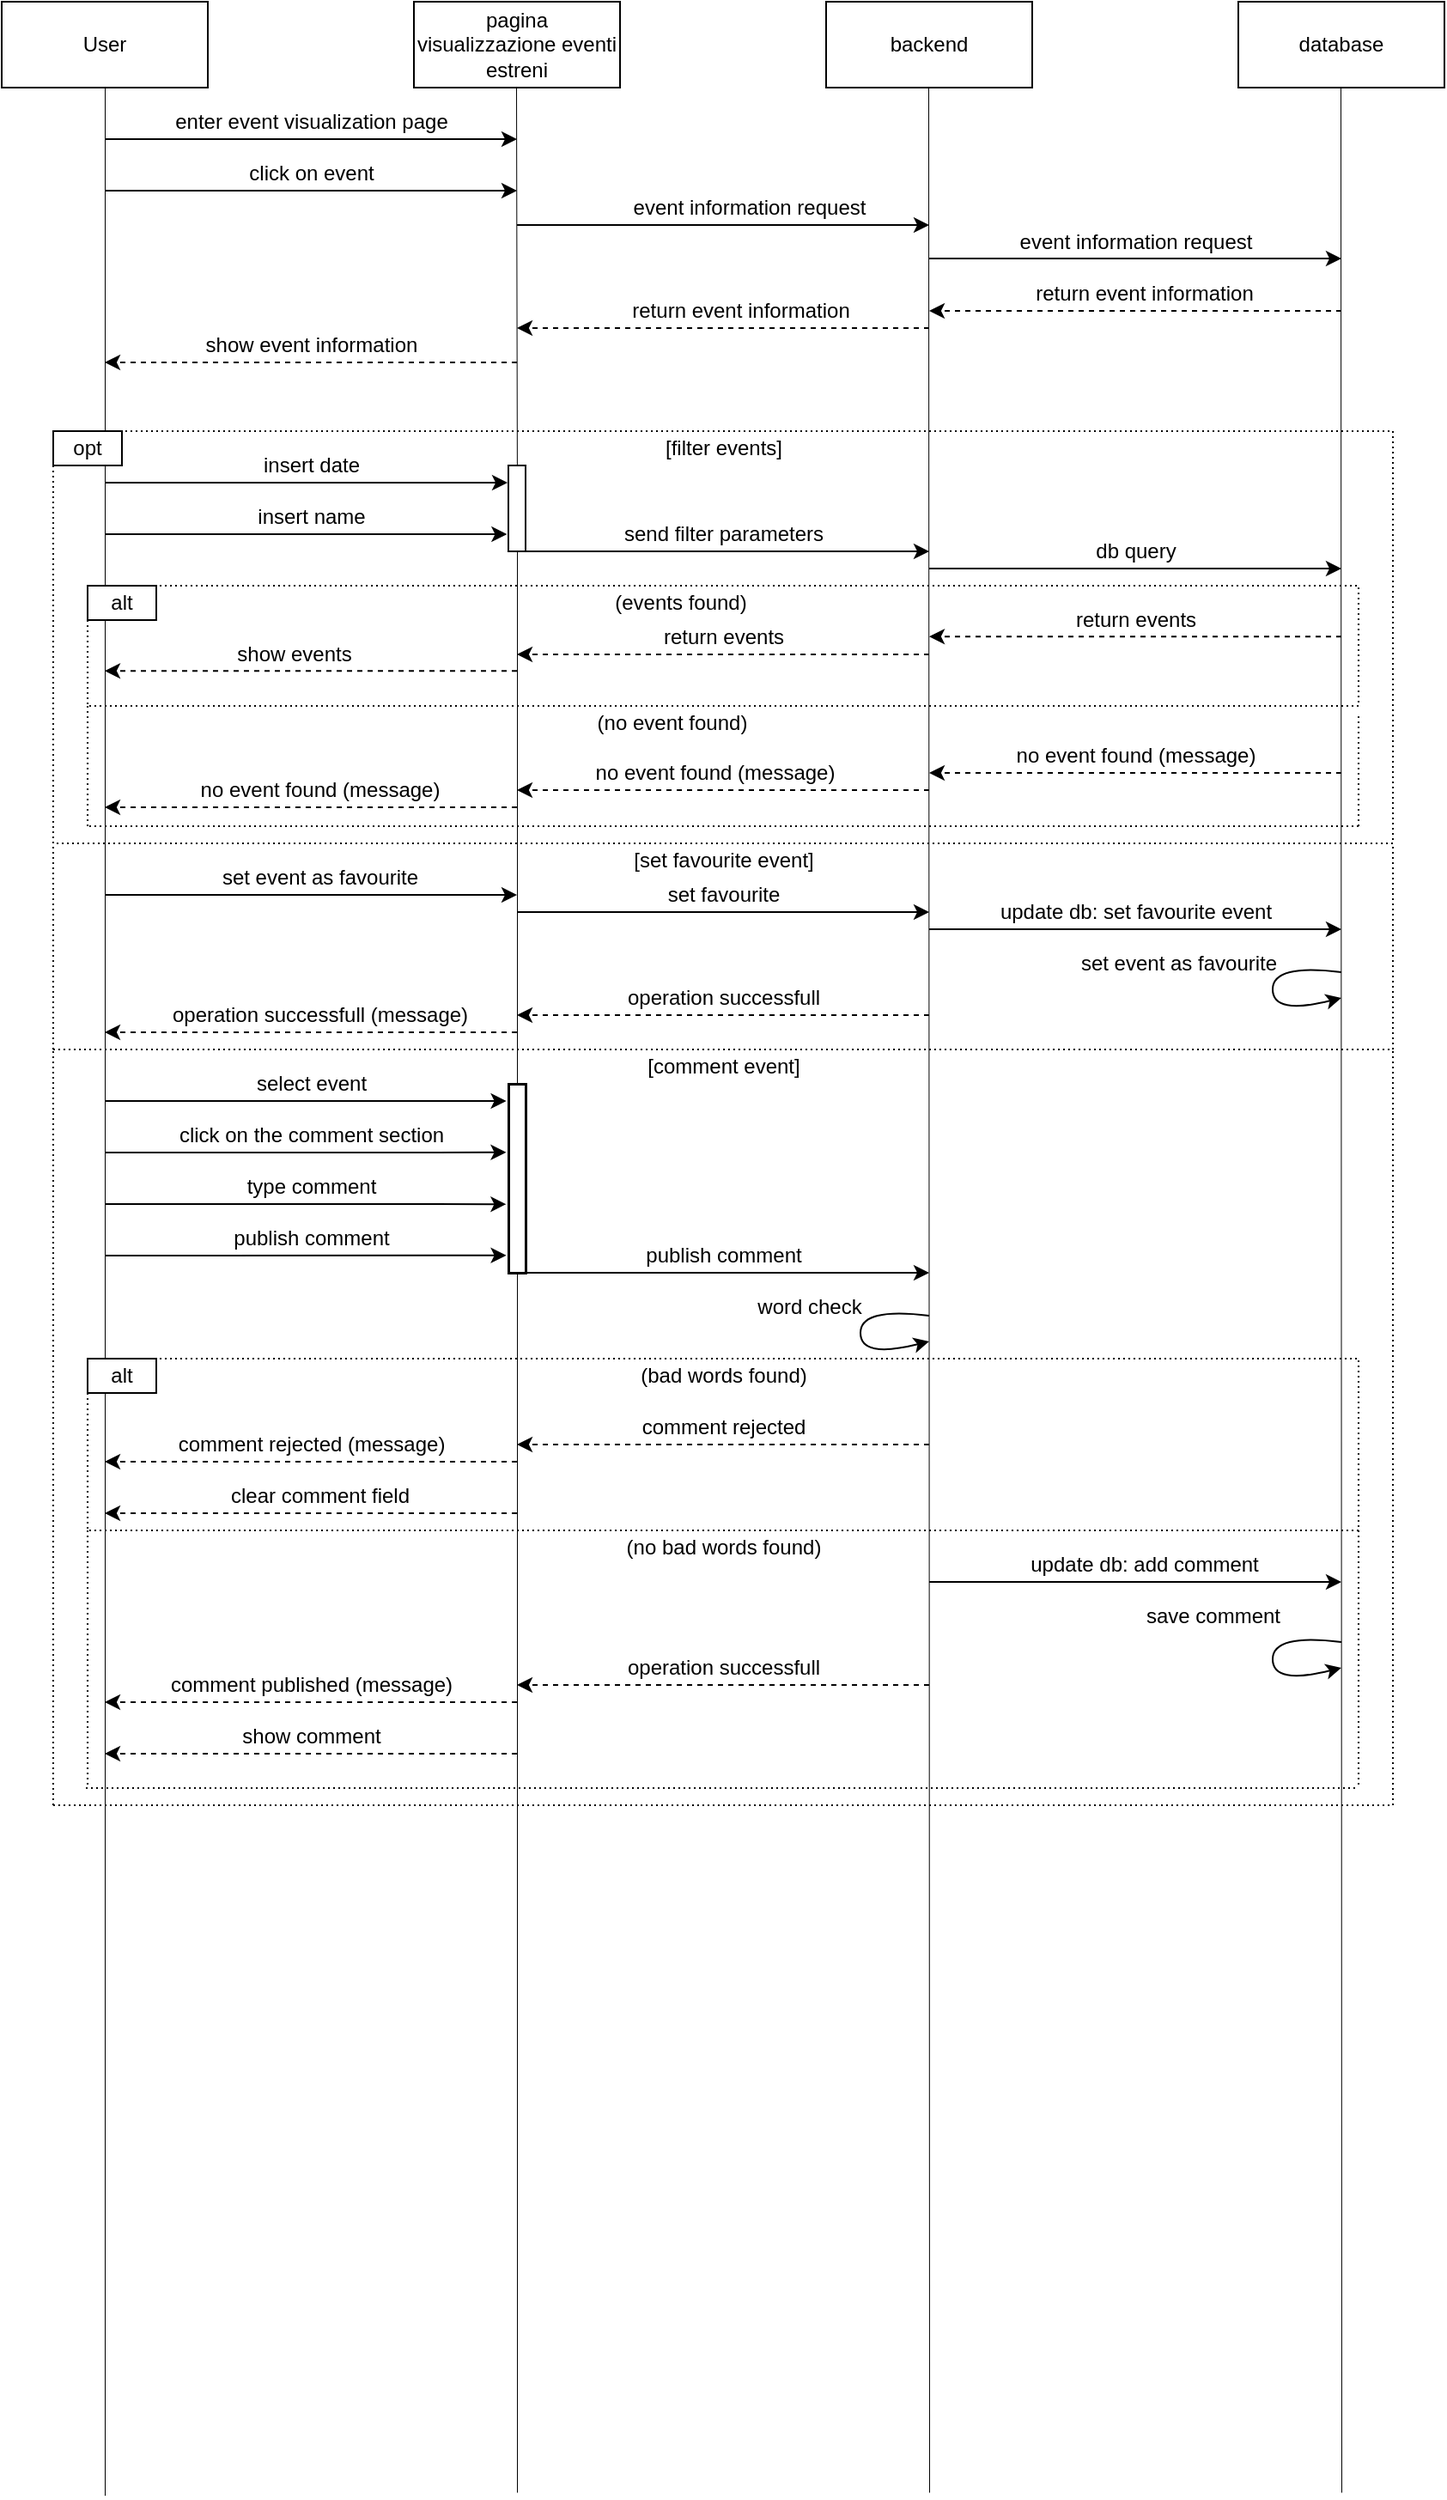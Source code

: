 <mxfile version="17.2.1" type="google"><diagram id="OTFnObJJPfD0WZCTl_xl" name="Page-1"><mxGraphModel grid="1" page="1" gridSize="10" guides="1" tooltips="1" connect="1" arrows="1" fold="1" pageScale="1" pageWidth="1390" pageHeight="2000" math="0" shadow="0"><root><mxCell id="0"/><mxCell id="1" parent="0"/><mxCell id="XmsBIQN3oIhcjrzlrWCS-1" value="User" style="rounded=0;whiteSpace=wrap;html=1;" vertex="1" parent="1"><mxGeometry x="200" y="30" width="120" height="50" as="geometry"/></mxCell><mxCell id="XmsBIQN3oIhcjrzlrWCS-2" value="pagina visualizzazione eventi estreni" style="rounded=0;whiteSpace=wrap;html=1;fontStyle=0" vertex="1" parent="1"><mxGeometry x="440" y="30" width="120" height="50" as="geometry"/></mxCell><mxCell id="XmsBIQN3oIhcjrzlrWCS-3" value="backend" style="rounded=0;whiteSpace=wrap;html=1;" vertex="1" parent="1"><mxGeometry x="680" y="30" width="120" height="50" as="geometry"/></mxCell><mxCell id="XmsBIQN3oIhcjrzlrWCS-4" value="" style="endArrow=none;html=1;rounded=0;strokeWidth=0.5;" edge="1" parent="1"><mxGeometry width="50" height="50" relative="1" as="geometry"><mxPoint x="260" y="1481.778" as="sourcePoint"/><mxPoint x="260" y="80" as="targetPoint"/></mxGeometry></mxCell><mxCell id="XmsBIQN3oIhcjrzlrWCS-5" value="" style="endArrow=none;html=1;rounded=0;strokeWidth=0.5;startArrow=none;" edge="1" parent="1" source="XmsBIQN3oIhcjrzlrWCS-32"><mxGeometry width="50" height="50" relative="1" as="geometry"><mxPoint x="499.5" y="940" as="sourcePoint"/><mxPoint x="499.5" y="80" as="targetPoint"/></mxGeometry></mxCell><mxCell id="XmsBIQN3oIhcjrzlrWCS-6" value="" style="endArrow=none;html=1;rounded=0;strokeWidth=0.5;" edge="1" parent="1"><mxGeometry width="50" height="50" relative="1" as="geometry"><mxPoint x="740" y="1480" as="sourcePoint"/><mxPoint x="739.5" y="80" as="targetPoint"/></mxGeometry></mxCell><mxCell id="XmsBIQN3oIhcjrzlrWCS-7" value="database" style="rounded=0;whiteSpace=wrap;html=1;" vertex="1" parent="1"><mxGeometry x="920" y="30" width="120" height="50" as="geometry"/></mxCell><mxCell id="XmsBIQN3oIhcjrzlrWCS-8" value="" style="endArrow=none;html=1;rounded=0;strokeWidth=0.5;" edge="1" parent="1"><mxGeometry width="50" height="50" relative="1" as="geometry"><mxPoint x="980" y="1480" as="sourcePoint"/><mxPoint x="979.5" y="80" as="targetPoint"/></mxGeometry></mxCell><mxCell id="XmsBIQN3oIhcjrzlrWCS-9" value="" style="endArrow=classic;html=1;rounded=0;strokeWidth=1;" edge="1" parent="1"><mxGeometry width="50" height="50" relative="1" as="geometry"><mxPoint x="260" y="110" as="sourcePoint"/><mxPoint x="500" y="110" as="targetPoint"/></mxGeometry></mxCell><mxCell id="XmsBIQN3oIhcjrzlrWCS-10" value="enter event visualization page" style="text;html=1;align=center;verticalAlign=middle;resizable=0;points=[];autosize=1;strokeColor=none;fillColor=none;" vertex="1" parent="1"><mxGeometry x="295" y="90" width="170" height="20" as="geometry"/></mxCell><mxCell id="XmsBIQN3oIhcjrzlrWCS-15" value="" style="endArrow=classic;html=1;rounded=0;strokeWidth=1;" edge="1" parent="1"><mxGeometry width="50" height="50" relative="1" as="geometry"><mxPoint x="260" y="140" as="sourcePoint"/><mxPoint x="500" y="140" as="targetPoint"/></mxGeometry></mxCell><mxCell id="XmsBIQN3oIhcjrzlrWCS-16" value="click on event" style="text;html=1;align=center;verticalAlign=middle;resizable=0;points=[];autosize=1;strokeColor=none;fillColor=none;" vertex="1" parent="1"><mxGeometry x="335" y="120" width="90" height="20" as="geometry"/></mxCell><mxCell id="XmsBIQN3oIhcjrzlrWCS-17" value="" style="endArrow=classic;html=1;rounded=0;strokeWidth=1;" edge="1" parent="1"><mxGeometry width="50" height="50" relative="1" as="geometry"><mxPoint x="500" y="160" as="sourcePoint"/><mxPoint x="740" y="160" as="targetPoint"/></mxGeometry></mxCell><mxCell id="XmsBIQN3oIhcjrzlrWCS-18" value="event information request" style="text;html=1;align=center;verticalAlign=middle;resizable=0;points=[];autosize=1;strokeColor=none;fillColor=none;" vertex="1" parent="1"><mxGeometry x="560" y="140" width="150" height="20" as="geometry"/></mxCell><mxCell id="XmsBIQN3oIhcjrzlrWCS-19" value="" style="endArrow=classic;html=1;rounded=0;strokeWidth=1;dashed=1;" edge="1" parent="1"><mxGeometry width="50" height="50" relative="1" as="geometry"><mxPoint x="980" y="210" as="sourcePoint"/><mxPoint x="740" y="210" as="targetPoint"/></mxGeometry></mxCell><mxCell id="XmsBIQN3oIhcjrzlrWCS-20" value="return event information" style="text;html=1;align=center;verticalAlign=middle;resizable=0;points=[];autosize=1;strokeColor=none;fillColor=none;" vertex="1" parent="1"><mxGeometry x="795" y="190" width="140" height="20" as="geometry"/></mxCell><mxCell id="XmsBIQN3oIhcjrzlrWCS-21" value="" style="endArrow=classic;html=1;rounded=0;strokeWidth=1;dashed=1;" edge="1" parent="1"><mxGeometry width="50" height="50" relative="1" as="geometry"><mxPoint x="500" y="240" as="sourcePoint"/><mxPoint x="260" y="240" as="targetPoint"/></mxGeometry></mxCell><mxCell id="XmsBIQN3oIhcjrzlrWCS-22" value="show event information" style="text;html=1;align=center;verticalAlign=middle;resizable=0;points=[];autosize=1;strokeColor=none;fillColor=none;" vertex="1" parent="1"><mxGeometry x="310" y="220" width="140" height="20" as="geometry"/></mxCell><mxCell id="XmsBIQN3oIhcjrzlrWCS-23" value="" style="endArrow=classic;html=1;rounded=0;strokeWidth=1;entryX=-0.048;entryY=0.2;entryDx=0;entryDy=0;entryPerimeter=0;" edge="1" parent="1" target="XmsBIQN3oIhcjrzlrWCS-32"><mxGeometry width="50" height="50" relative="1" as="geometry"><mxPoint x="260" y="310" as="sourcePoint"/><mxPoint x="490" y="310" as="targetPoint"/></mxGeometry></mxCell><mxCell id="XmsBIQN3oIhcjrzlrWCS-24" value="insert date" style="text;html=1;align=center;verticalAlign=middle;resizable=0;points=[];autosize=1;strokeColor=none;fillColor=none;" vertex="1" parent="1"><mxGeometry x="345" y="290" width="70" height="20" as="geometry"/></mxCell><mxCell id="XmsBIQN3oIhcjrzlrWCS-25" value="" style="endArrow=classic;html=1;rounded=0;strokeWidth=1;entryX=-0.082;entryY=0.801;entryDx=0;entryDy=0;entryPerimeter=0;" edge="1" parent="1" target="XmsBIQN3oIhcjrzlrWCS-32"><mxGeometry width="50" height="50" relative="1" as="geometry"><mxPoint x="260" y="340" as="sourcePoint"/><mxPoint x="490" y="340" as="targetPoint"/></mxGeometry></mxCell><mxCell id="XmsBIQN3oIhcjrzlrWCS-26" value="insert name" style="text;html=1;align=center;verticalAlign=middle;resizable=0;points=[];autosize=1;strokeColor=none;fillColor=none;" vertex="1" parent="1"><mxGeometry x="340" y="320" width="80" height="20" as="geometry"/></mxCell><mxCell id="XmsBIQN3oIhcjrzlrWCS-28" value="" style="endArrow=classic;html=1;rounded=0;strokeWidth=1;" edge="1" parent="1"><mxGeometry width="50" height="50" relative="1" as="geometry"><mxPoint x="740" y="179.5" as="sourcePoint"/><mxPoint x="980" y="179.5" as="targetPoint"/></mxGeometry></mxCell><mxCell id="XmsBIQN3oIhcjrzlrWCS-29" value="event information request" style="text;html=1;align=center;verticalAlign=middle;resizable=0;points=[];autosize=1;strokeColor=none;fillColor=none;" vertex="1" parent="1"><mxGeometry x="785" y="160" width="150" height="20" as="geometry"/></mxCell><mxCell id="XmsBIQN3oIhcjrzlrWCS-30" value="" style="endArrow=classic;html=1;rounded=0;strokeWidth=1;dashed=1;" edge="1" parent="1"><mxGeometry width="50" height="50" relative="1" as="geometry"><mxPoint x="740" y="220" as="sourcePoint"/><mxPoint x="500" y="220" as="targetPoint"/></mxGeometry></mxCell><mxCell id="XmsBIQN3oIhcjrzlrWCS-31" value="return event information" style="text;html=1;align=center;verticalAlign=middle;resizable=0;points=[];autosize=1;strokeColor=none;fillColor=none;" vertex="1" parent="1"><mxGeometry x="560" y="200" width="140" height="20" as="geometry"/></mxCell><mxCell id="XmsBIQN3oIhcjrzlrWCS-32" value="" style="rounded=0;whiteSpace=wrap;html=1;" vertex="1" parent="1"><mxGeometry x="495" y="300" width="10" height="50" as="geometry"/></mxCell><mxCell id="XmsBIQN3oIhcjrzlrWCS-33" value="" style="endArrow=none;html=1;rounded=0;strokeWidth=0.5;startArrow=none;" edge="1" parent="1" target="XmsBIQN3oIhcjrzlrWCS-32" source="637DUAJpd7G2Vl2vSfjW-25"><mxGeometry width="50" height="50" relative="1" as="geometry"><mxPoint x="499.5" y="940" as="sourcePoint"/><mxPoint x="499.5" y="80" as="targetPoint"/></mxGeometry></mxCell><mxCell id="XmsBIQN3oIhcjrzlrWCS-35" style="edgeStyle=orthogonalEdgeStyle;rounded=0;orthogonalLoop=1;jettySize=auto;html=1;exitX=0.5;exitY=1;exitDx=0;exitDy=0;strokeWidth=1;" edge="1" parent="1" source="XmsBIQN3oIhcjrzlrWCS-32" target="XmsBIQN3oIhcjrzlrWCS-32"><mxGeometry relative="1" as="geometry"/></mxCell><mxCell id="XmsBIQN3oIhcjrzlrWCS-38" value="" style="endArrow=classic;html=1;rounded=0;strokeWidth=1;" edge="1" parent="1"><mxGeometry width="50" height="50" relative="1" as="geometry"><mxPoint x="495" y="350" as="sourcePoint"/><mxPoint x="740" y="350" as="targetPoint"/></mxGeometry></mxCell><mxCell id="XmsBIQN3oIhcjrzlrWCS-39" value="send filter parameters" style="text;html=1;align=center;verticalAlign=middle;resizable=0;points=[];autosize=1;strokeColor=none;fillColor=none;" vertex="1" parent="1"><mxGeometry x="555" y="330" width="130" height="20" as="geometry"/></mxCell><mxCell id="XmsBIQN3oIhcjrzlrWCS-40" value="" style="endArrow=classic;html=1;rounded=0;strokeWidth=1;" edge="1" parent="1"><mxGeometry width="50" height="50" relative="1" as="geometry"><mxPoint x="740" y="360" as="sourcePoint"/><mxPoint x="980" y="360" as="targetPoint"/></mxGeometry></mxCell><mxCell id="XmsBIQN3oIhcjrzlrWCS-41" value="db query" style="text;html=1;align=center;verticalAlign=middle;resizable=0;points=[];autosize=1;strokeColor=none;fillColor=none;" vertex="1" parent="1"><mxGeometry x="830" y="340" width="60" height="20" as="geometry"/></mxCell><mxCell id="XmsBIQN3oIhcjrzlrWCS-42" value="" style="endArrow=classic;html=1;rounded=0;strokeWidth=1;dashed=1;" edge="1" parent="1"><mxGeometry width="50" height="50" relative="1" as="geometry"><mxPoint x="980" y="399.58" as="sourcePoint"/><mxPoint x="740" y="399.58" as="targetPoint"/></mxGeometry></mxCell><mxCell id="XmsBIQN3oIhcjrzlrWCS-43" value="return events" style="text;html=1;align=center;verticalAlign=middle;resizable=0;points=[];autosize=1;strokeColor=none;fillColor=none;" vertex="1" parent="1"><mxGeometry x="815" y="380" width="90" height="20" as="geometry"/></mxCell><mxCell id="XmsBIQN3oIhcjrzlrWCS-45" value="" style="endArrow=classic;html=1;rounded=0;strokeWidth=1;dashed=1;" edge="1" parent="1"><mxGeometry width="50" height="50" relative="1" as="geometry"><mxPoint x="740.0" y="410" as="sourcePoint"/><mxPoint x="500.0" y="410" as="targetPoint"/></mxGeometry></mxCell><mxCell id="XmsBIQN3oIhcjrzlrWCS-46" value="return events" style="text;html=1;align=center;verticalAlign=middle;resizable=0;points=[];autosize=1;strokeColor=none;fillColor=none;" vertex="1" parent="1"><mxGeometry x="575" y="390" width="90" height="20" as="geometry"/></mxCell><mxCell id="XmsBIQN3oIhcjrzlrWCS-49" value="" style="endArrow=classic;html=1;rounded=0;strokeWidth=1;dashed=1;" edge="1" parent="1"><mxGeometry width="50" height="50" relative="1" as="geometry"><mxPoint x="500" y="419.58" as="sourcePoint"/><mxPoint x="260" y="419.58" as="targetPoint"/></mxGeometry></mxCell><mxCell id="XmsBIQN3oIhcjrzlrWCS-50" value="show events" style="text;html=1;align=center;verticalAlign=middle;resizable=0;points=[];autosize=1;strokeColor=none;fillColor=none;" vertex="1" parent="1"><mxGeometry x="330" y="400" width="80" height="20" as="geometry"/></mxCell><mxCell id="XmsBIQN3oIhcjrzlrWCS-51" value="(events found)" style="text;html=1;align=center;verticalAlign=middle;resizable=0;points=[];autosize=1;strokeColor=none;fillColor=none;" vertex="1" parent="1"><mxGeometry x="550" y="370" width="90" height="20" as="geometry"/></mxCell><mxCell id="XmsBIQN3oIhcjrzlrWCS-52" value="alt" style="rounded=0;whiteSpace=wrap;html=1;fillColor=default;" vertex="1" parent="1"><mxGeometry x="250" y="370" width="40" height="20" as="geometry"/></mxCell><mxCell id="XmsBIQN3oIhcjrzlrWCS-53" value="" style="endArrow=classic;html=1;rounded=0;strokeWidth=1;dashed=1;" edge="1" parent="1"><mxGeometry width="50" height="50" relative="1" as="geometry"><mxPoint x="980" y="479" as="sourcePoint"/><mxPoint x="740" y="479" as="targetPoint"/></mxGeometry></mxCell><mxCell id="XmsBIQN3oIhcjrzlrWCS-54" value="no event found (message)" style="text;html=1;align=center;verticalAlign=middle;resizable=0;points=[];autosize=1;strokeColor=none;fillColor=none;" vertex="1" parent="1"><mxGeometry x="780" y="459" width="160" height="20" as="geometry"/></mxCell><mxCell id="XmsBIQN3oIhcjrzlrWCS-56" value="" style="endArrow=classic;html=1;rounded=0;strokeWidth=1;dashed=1;" edge="1" parent="1"><mxGeometry width="50" height="50" relative="1" as="geometry"><mxPoint x="740" y="489" as="sourcePoint"/><mxPoint x="500" y="489" as="targetPoint"/></mxGeometry></mxCell><mxCell id="XmsBIQN3oIhcjrzlrWCS-57" value="" style="endArrow=classic;html=1;rounded=0;strokeWidth=1;dashed=1;" edge="1" parent="1"><mxGeometry width="50" height="50" relative="1" as="geometry"><mxPoint x="500" y="499" as="sourcePoint"/><mxPoint x="260" y="499" as="targetPoint"/></mxGeometry></mxCell><mxCell id="XmsBIQN3oIhcjrzlrWCS-58" value="no event found (message)" style="text;html=1;align=center;verticalAlign=middle;resizable=0;points=[];autosize=1;strokeColor=none;fillColor=none;" vertex="1" parent="1"><mxGeometry x="535" y="469" width="160" height="20" as="geometry"/></mxCell><mxCell id="XmsBIQN3oIhcjrzlrWCS-60" value="no event found (message)" style="text;html=1;align=center;verticalAlign=middle;resizable=0;points=[];autosize=1;strokeColor=none;fillColor=none;" vertex="1" parent="1"><mxGeometry x="305" y="479" width="160" height="20" as="geometry"/></mxCell><mxCell id="XmsBIQN3oIhcjrzlrWCS-61" value="(no event found)" style="text;html=1;align=center;verticalAlign=middle;resizable=0;points=[];autosize=1;strokeColor=none;fillColor=none;" vertex="1" parent="1"><mxGeometry x="540" y="440" width="100" height="20" as="geometry"/></mxCell><mxCell id="XmsBIQN3oIhcjrzlrWCS-63" value="" style="endArrow=none;dashed=1;html=1;rounded=0;strokeWidth=1;dashPattern=1 2;" edge="1" parent="1"><mxGeometry width="50" height="50" relative="1" as="geometry"><mxPoint x="990" y="510" as="sourcePoint"/><mxPoint x="990" y="444" as="targetPoint"/></mxGeometry></mxCell><mxCell id="XmsBIQN3oIhcjrzlrWCS-66" value="" style="rounded=0;whiteSpace=wrap;html=1;dashed=1;fillColor=none;dashPattern=1 2;strokeWidth=1;" vertex="1" parent="1"><mxGeometry x="230" y="280" width="780" height="240" as="geometry"/></mxCell><mxCell id="XmsBIQN3oIhcjrzlrWCS-67" value="opt" style="rounded=0;whiteSpace=wrap;html=1;fillColor=default;" vertex="1" parent="1"><mxGeometry x="230" y="280" width="40" height="20" as="geometry"/></mxCell><mxCell id="637DUAJpd7G2Vl2vSfjW-3" value="" style="rounded=0;whiteSpace=wrap;html=1;fillColor=none;dashed=1;dashPattern=1 2;" vertex="1" parent="1"><mxGeometry x="250" y="370" width="740" height="70" as="geometry"/></mxCell><mxCell id="637DUAJpd7G2Vl2vSfjW-4" value="" style="endArrow=none;dashed=1;html=1;rounded=0;strokeWidth=1;dashPattern=1 2;" edge="1" parent="1"><mxGeometry width="50" height="50" relative="1" as="geometry"><mxPoint x="250" y="510" as="sourcePoint"/><mxPoint x="250" y="440" as="targetPoint"/></mxGeometry></mxCell><mxCell id="637DUAJpd7G2Vl2vSfjW-5" value="" style="endArrow=none;dashed=1;html=1;rounded=0;strokeWidth=1;dashPattern=1 2;" edge="1" parent="1"><mxGeometry width="50" height="50" relative="1" as="geometry"><mxPoint x="990" y="510" as="sourcePoint"/><mxPoint x="250" y="510" as="targetPoint"/></mxGeometry></mxCell><mxCell id="637DUAJpd7G2Vl2vSfjW-7" value="" style="endArrow=classic;html=1;rounded=0;" edge="1" parent="1"><mxGeometry width="50" height="50" relative="1" as="geometry"><mxPoint x="260" y="550" as="sourcePoint"/><mxPoint x="500" y="550" as="targetPoint"/></mxGeometry></mxCell><mxCell id="637DUAJpd7G2Vl2vSfjW-9" value="" style="endArrow=classic;html=1;rounded=0;" edge="1" parent="1"><mxGeometry width="50" height="50" relative="1" as="geometry"><mxPoint x="500" y="560" as="sourcePoint"/><mxPoint x="740" y="560" as="targetPoint"/></mxGeometry></mxCell><mxCell id="637DUAJpd7G2Vl2vSfjW-12" value="" style="endArrow=classic;html=1;rounded=0;" edge="1" parent="1"><mxGeometry width="50" height="50" relative="1" as="geometry"><mxPoint x="740" y="570" as="sourcePoint"/><mxPoint x="980" y="570" as="targetPoint"/></mxGeometry></mxCell><mxCell id="637DUAJpd7G2Vl2vSfjW-13" value="update db: set favourite event" style="text;html=1;align=center;verticalAlign=middle;resizable=0;points=[];autosize=1;strokeColor=none;fillColor=none;" vertex="1" parent="1"><mxGeometry x="775" y="550" width="170" height="20" as="geometry"/></mxCell><mxCell id="637DUAJpd7G2Vl2vSfjW-14" value="" style="curved=1;endArrow=classic;html=1;rounded=0;" edge="1" parent="1"><mxGeometry width="50" height="50" relative="1" as="geometry"><mxPoint x="980" y="595" as="sourcePoint"/><mxPoint x="980" y="610" as="targetPoint"/><Array as="points"><mxPoint x="940" y="590"/><mxPoint x="940" y="620"/></Array></mxGeometry></mxCell><mxCell id="637DUAJpd7G2Vl2vSfjW-15" value="set event as favourite" style="text;html=1;align=center;verticalAlign=middle;resizable=0;points=[];autosize=1;strokeColor=none;fillColor=none;" vertex="1" parent="1"><mxGeometry x="820" y="580" width="130" height="20" as="geometry"/></mxCell><mxCell id="637DUAJpd7G2Vl2vSfjW-19" value="" style="endArrow=classic;html=1;rounded=0;strokeWidth=1;entryX=-0.127;entryY=0.363;entryDx=0;entryDy=0;entryPerimeter=0;" edge="1" parent="1" target="637DUAJpd7G2Vl2vSfjW-25"><mxGeometry width="50" height="50" relative="1" as="geometry"><mxPoint x="260" y="700" as="sourcePoint"/><mxPoint x="490" y="700" as="targetPoint"/></mxGeometry></mxCell><mxCell id="637DUAJpd7G2Vl2vSfjW-20" value="click on the comment section" style="text;html=1;align=center;verticalAlign=middle;resizable=0;points=[];autosize=1;strokeColor=none;fillColor=none;" vertex="1" parent="1"><mxGeometry x="295" y="680" width="170" height="20" as="geometry"/></mxCell><mxCell id="637DUAJpd7G2Vl2vSfjW-21" value="" style="endArrow=classic;html=1;rounded=0;strokeWidth=1;entryX=-0.131;entryY=0.637;entryDx=0;entryDy=0;entryPerimeter=0;" edge="1" parent="1" target="637DUAJpd7G2Vl2vSfjW-25"><mxGeometry width="50" height="50" relative="1" as="geometry"><mxPoint x="260" y="730" as="sourcePoint"/><mxPoint x="490" y="730" as="targetPoint"/></mxGeometry></mxCell><mxCell id="637DUAJpd7G2Vl2vSfjW-22" value="type comment" style="text;html=1;align=center;verticalAlign=middle;resizable=0;points=[];autosize=1;strokeColor=none;fillColor=none;" vertex="1" parent="1"><mxGeometry x="335" y="710" width="90" height="20" as="geometry"/></mxCell><mxCell id="637DUAJpd7G2Vl2vSfjW-23" value="" style="endArrow=classic;html=1;rounded=0;strokeWidth=1;entryX=-0.121;entryY=0.908;entryDx=0;entryDy=0;entryPerimeter=0;" edge="1" parent="1" target="637DUAJpd7G2Vl2vSfjW-25"><mxGeometry width="50" height="50" relative="1" as="geometry"><mxPoint x="260" y="760" as="sourcePoint"/><mxPoint x="490" y="760" as="targetPoint"/></mxGeometry></mxCell><mxCell id="637DUAJpd7G2Vl2vSfjW-25" value="" style="rounded=0;whiteSpace=wrap;html=1;strokeWidth=1.5;" vertex="1" parent="1"><mxGeometry x="495" y="660" width="10" height="110" as="geometry"/></mxCell><mxCell id="637DUAJpd7G2Vl2vSfjW-26" value="" style="endArrow=none;html=1;rounded=0;strokeWidth=0.5;" edge="1" parent="1" target="637DUAJpd7G2Vl2vSfjW-25"><mxGeometry width="50" height="50" relative="1" as="geometry"><mxPoint x="500" y="1480" as="sourcePoint"/><mxPoint x="499.98" y="350" as="targetPoint"/></mxGeometry></mxCell><mxCell id="637DUAJpd7G2Vl2vSfjW-27" value="publish comment" style="text;html=1;align=center;verticalAlign=middle;resizable=0;points=[];autosize=1;strokeColor=none;fillColor=none;" vertex="1" parent="1"><mxGeometry x="325" y="740" width="110" height="20" as="geometry"/></mxCell><mxCell id="637DUAJpd7G2Vl2vSfjW-28" value="" style="endArrow=classic;html=1;rounded=0;strokeWidth=1;entryX=-0.121;entryY=0.091;entryDx=0;entryDy=0;entryPerimeter=0;" edge="1" parent="1" target="637DUAJpd7G2Vl2vSfjW-25"><mxGeometry width="50" height="50" relative="1" as="geometry"><mxPoint x="260" y="670" as="sourcePoint"/><mxPoint x="490" y="670" as="targetPoint"/><Array as="points"><mxPoint x="450" y="670"/></Array></mxGeometry></mxCell><mxCell id="637DUAJpd7G2Vl2vSfjW-29" value="select event" style="text;html=1;align=center;verticalAlign=middle;resizable=0;points=[];autosize=1;strokeColor=none;fillColor=none;" vertex="1" parent="1"><mxGeometry x="340" y="650" width="80" height="20" as="geometry"/></mxCell><mxCell id="637DUAJpd7G2Vl2vSfjW-30" value="" style="endArrow=classic;html=1;rounded=0;strokeWidth=1;" edge="1" parent="1"><mxGeometry width="50" height="50" relative="1" as="geometry"><mxPoint x="495" y="770" as="sourcePoint"/><mxPoint x="740" y="770" as="targetPoint"/></mxGeometry></mxCell><mxCell id="637DUAJpd7G2Vl2vSfjW-31" value="publish comment" style="text;html=1;align=center;verticalAlign=middle;resizable=0;points=[];autosize=1;strokeColor=none;fillColor=none;" vertex="1" parent="1"><mxGeometry x="565" y="750" width="110" height="20" as="geometry"/></mxCell><mxCell id="637DUAJpd7G2Vl2vSfjW-32" value="" style="endArrow=classic;html=1;rounded=0;strokeWidth=1;" edge="1" parent="1"><mxGeometry width="50" height="50" relative="1" as="geometry"><mxPoint x="740" y="950" as="sourcePoint"/><mxPoint x="980" y="950" as="targetPoint"/></mxGeometry></mxCell><mxCell id="637DUAJpd7G2Vl2vSfjW-33" value="update db: add comment" style="text;html=1;align=center;verticalAlign=middle;resizable=0;points=[];autosize=1;strokeColor=none;fillColor=none;" vertex="1" parent="1"><mxGeometry x="790" y="930" width="150" height="20" as="geometry"/></mxCell><mxCell id="637DUAJpd7G2Vl2vSfjW-34" value="" style="curved=1;endArrow=classic;html=1;rounded=0;" edge="1" parent="1"><mxGeometry width="50" height="50" relative="1" as="geometry"><mxPoint x="740.0" y="795" as="sourcePoint"/><mxPoint x="740.0" y="810" as="targetPoint"/><Array as="points"><mxPoint x="700" y="790"/><mxPoint x="700" y="820"/></Array></mxGeometry></mxCell><mxCell id="637DUAJpd7G2Vl2vSfjW-35" value="save comment" style="text;html=1;align=center;verticalAlign=middle;resizable=0;points=[];autosize=1;strokeColor=none;fillColor=none;" vertex="1" parent="1"><mxGeometry x="860" y="960" width="90" height="20" as="geometry"/></mxCell><mxCell id="637DUAJpd7G2Vl2vSfjW-37" value="" style="endArrow=classic;html=1;rounded=0;strokeWidth=1;dashed=1;" edge="1" parent="1"><mxGeometry width="50" height="50" relative="1" as="geometry"><mxPoint x="740" y="620" as="sourcePoint"/><mxPoint x="500" y="620" as="targetPoint"/></mxGeometry></mxCell><mxCell id="637DUAJpd7G2Vl2vSfjW-39" value="" style="endArrow=classic;html=1;rounded=0;dashed=1;strokeWidth=1;" edge="1" parent="1"><mxGeometry width="50" height="50" relative="1" as="geometry"><mxPoint x="500" y="630" as="sourcePoint"/><mxPoint x="260" y="630" as="targetPoint"/></mxGeometry></mxCell><mxCell id="637DUAJpd7G2Vl2vSfjW-42" value="" style="group" connectable="0" vertex="1" parent="1"><mxGeometry x="230" y="520" width="780" height="120" as="geometry"/></mxCell><mxCell id="637DUAJpd7G2Vl2vSfjW-16" value="" style="endArrow=none;dashed=1;html=1;dashPattern=1 2;strokeWidth=1;rounded=0;" edge="1" parent="637DUAJpd7G2Vl2vSfjW-42"><mxGeometry width="50" height="50" relative="1" as="geometry"><mxPoint y="120" as="sourcePoint"/><mxPoint as="targetPoint"/></mxGeometry></mxCell><mxCell id="637DUAJpd7G2Vl2vSfjW-17" value="" style="endArrow=none;html=1;rounded=0;dashed=1;dashPattern=1 2;strokeWidth=1;" edge="1" parent="637DUAJpd7G2Vl2vSfjW-42"><mxGeometry width="50" height="50" relative="1" as="geometry"><mxPoint y="120" as="sourcePoint"/><mxPoint x="780" y="120" as="targetPoint"/><Array as="points"><mxPoint x="390" y="120"/></Array></mxGeometry></mxCell><mxCell id="637DUAJpd7G2Vl2vSfjW-41" value="" style="endArrow=none;dashed=1;html=1;dashPattern=1 2;strokeWidth=1;rounded=0;" edge="1" parent="637DUAJpd7G2Vl2vSfjW-42"><mxGeometry width="50" height="50" relative="1" as="geometry"><mxPoint x="780" y="120" as="sourcePoint"/><mxPoint x="780" as="targetPoint"/></mxGeometry></mxCell><mxCell id="637DUAJpd7G2Vl2vSfjW-38" value="operation successfull" style="text;html=1;align=center;verticalAlign=middle;resizable=0;points=[];autosize=1;strokeColor=none;fillColor=none;" vertex="1" parent="637DUAJpd7G2Vl2vSfjW-42"><mxGeometry x="325" y="80" width="130" height="20" as="geometry"/></mxCell><mxCell id="637DUAJpd7G2Vl2vSfjW-10" value="set favourite" style="text;html=1;align=center;verticalAlign=middle;resizable=0;points=[];autosize=1;strokeColor=none;fillColor=none;" vertex="1" parent="637DUAJpd7G2Vl2vSfjW-42"><mxGeometry x="350" y="20" width="80" height="20" as="geometry"/></mxCell><mxCell id="637DUAJpd7G2Vl2vSfjW-8" value="set event as favourite" style="text;html=1;align=center;verticalAlign=middle;resizable=0;points=[];autosize=1;strokeColor=none;fillColor=none;" vertex="1" parent="637DUAJpd7G2Vl2vSfjW-42"><mxGeometry x="90" y="10" width="130" height="20" as="geometry"/></mxCell><mxCell id="637DUAJpd7G2Vl2vSfjW-40" value="operation successfull (message)" style="text;html=1;align=center;verticalAlign=middle;resizable=0;points=[];autosize=1;strokeColor=none;fillColor=none;" vertex="1" parent="637DUAJpd7G2Vl2vSfjW-42"><mxGeometry x="60" y="90" width="190" height="20" as="geometry"/></mxCell><mxCell id="637DUAJpd7G2Vl2vSfjW-75" value="[set favourite event]" style="text;html=1;align=center;verticalAlign=middle;resizable=0;points=[];autosize=1;strokeColor=none;fillColor=none;" vertex="1" parent="637DUAJpd7G2Vl2vSfjW-42"><mxGeometry x="330" width="120" height="20" as="geometry"/></mxCell><mxCell id="637DUAJpd7G2Vl2vSfjW-44" value="" style="rounded=0;whiteSpace=wrap;html=1;fillColor=none;dashed=1;dashPattern=1 2;" vertex="1" parent="1"><mxGeometry x="250" y="820" width="740" height="100" as="geometry"/></mxCell><mxCell id="637DUAJpd7G2Vl2vSfjW-45" value="" style="curved=1;endArrow=classic;html=1;rounded=0;" edge="1" parent="1"><mxGeometry width="50" height="50" relative="1" as="geometry"><mxPoint x="980" y="985" as="sourcePoint"/><mxPoint x="980" y="1000" as="targetPoint"/><Array as="points"><mxPoint x="940" y="980"/><mxPoint x="940" y="1010"/></Array></mxGeometry></mxCell><mxCell id="637DUAJpd7G2Vl2vSfjW-46" value="word check" style="text;html=1;align=center;verticalAlign=middle;resizable=0;points=[];autosize=1;strokeColor=none;fillColor=none;" vertex="1" parent="1"><mxGeometry x="630" y="780" width="80" height="20" as="geometry"/></mxCell><mxCell id="637DUAJpd7G2Vl2vSfjW-47" value="alt" style="rounded=0;whiteSpace=wrap;html=1;fillColor=default;" vertex="1" parent="1"><mxGeometry x="250" y="820" width="40" height="20" as="geometry"/></mxCell><mxCell id="637DUAJpd7G2Vl2vSfjW-48" value="(bad words found)" style="text;html=1;align=center;verticalAlign=middle;resizable=0;points=[];autosize=1;strokeColor=none;fillColor=none;" vertex="1" parent="1"><mxGeometry x="565" y="820" width="110" height="20" as="geometry"/></mxCell><mxCell id="637DUAJpd7G2Vl2vSfjW-49" value="" style="endArrow=classic;html=1;rounded=0;dashed=1;strokeWidth=1;" edge="1" parent="1"><mxGeometry width="50" height="50" relative="1" as="geometry"><mxPoint x="740" y="870" as="sourcePoint"/><mxPoint x="500" y="870" as="targetPoint"/></mxGeometry></mxCell><mxCell id="637DUAJpd7G2Vl2vSfjW-50" value="comment rejected" style="text;html=1;align=center;verticalAlign=middle;resizable=0;points=[];autosize=1;strokeColor=none;fillColor=none;" vertex="1" parent="1"><mxGeometry x="565" y="850" width="110" height="20" as="geometry"/></mxCell><mxCell id="637DUAJpd7G2Vl2vSfjW-51" value="" style="endArrow=classic;html=1;rounded=0;dashed=1;strokeWidth=1;" edge="1" parent="1"><mxGeometry width="50" height="50" relative="1" as="geometry"><mxPoint x="500" y="880" as="sourcePoint"/><mxPoint x="260" y="880" as="targetPoint"/></mxGeometry></mxCell><mxCell id="637DUAJpd7G2Vl2vSfjW-52" value="comment rejected (message)" style="text;html=1;align=center;verticalAlign=middle;resizable=0;points=[];autosize=1;strokeColor=none;fillColor=none;" vertex="1" parent="1"><mxGeometry x="295" y="860" width="170" height="20" as="geometry"/></mxCell><mxCell id="637DUAJpd7G2Vl2vSfjW-53" value="" style="endArrow=classic;html=1;rounded=0;dashed=1;strokeWidth=1;" edge="1" parent="1"><mxGeometry width="50" height="50" relative="1" as="geometry"><mxPoint x="500" y="910" as="sourcePoint"/><mxPoint x="260" y="910" as="targetPoint"/></mxGeometry></mxCell><mxCell id="637DUAJpd7G2Vl2vSfjW-54" value="clear comment field" style="text;html=1;align=center;verticalAlign=middle;resizable=0;points=[];autosize=1;strokeColor=none;fillColor=none;" vertex="1" parent="1"><mxGeometry x="325" y="890" width="120" height="20" as="geometry"/></mxCell><mxCell id="637DUAJpd7G2Vl2vSfjW-60" value="(no bad words found)" style="text;html=1;align=center;verticalAlign=middle;resizable=0;points=[];autosize=1;strokeColor=none;fillColor=none;" vertex="1" parent="1"><mxGeometry x="555" y="920" width="130" height="20" as="geometry"/></mxCell><mxCell id="637DUAJpd7G2Vl2vSfjW-61" value="" style="endArrow=classic;html=1;rounded=0;dashed=1;strokeWidth=1;" edge="1" parent="1"><mxGeometry width="50" height="50" relative="1" as="geometry"><mxPoint x="740" y="1010" as="sourcePoint"/><mxPoint x="500" y="1010" as="targetPoint"/></mxGeometry></mxCell><mxCell id="637DUAJpd7G2Vl2vSfjW-62" value="operation successfull" style="text;html=1;align=center;verticalAlign=middle;resizable=0;points=[];autosize=1;strokeColor=none;fillColor=none;" vertex="1" parent="1"><mxGeometry x="555" y="990" width="130" height="20" as="geometry"/></mxCell><mxCell id="637DUAJpd7G2Vl2vSfjW-63" value="" style="endArrow=classic;html=1;rounded=0;dashed=1;strokeWidth=1;" edge="1" parent="1"><mxGeometry width="50" height="50" relative="1" as="geometry"><mxPoint x="500" y="1020" as="sourcePoint"/><mxPoint x="260" y="1020" as="targetPoint"/></mxGeometry></mxCell><mxCell id="637DUAJpd7G2Vl2vSfjW-64" value="comment published (message)" style="text;html=1;align=center;verticalAlign=middle;resizable=0;points=[];autosize=1;strokeColor=none;fillColor=none;" vertex="1" parent="1"><mxGeometry x="290" y="1000" width="180" height="20" as="geometry"/></mxCell><mxCell id="637DUAJpd7G2Vl2vSfjW-65" value="" style="endArrow=classic;html=1;rounded=0;dashed=1;strokeWidth=1;" edge="1" parent="1"><mxGeometry width="50" height="50" relative="1" as="geometry"><mxPoint x="500" y="1050" as="sourcePoint"/><mxPoint x="260" y="1050" as="targetPoint"/></mxGeometry></mxCell><mxCell id="637DUAJpd7G2Vl2vSfjW-66" value="show comment" style="text;html=1;align=center;verticalAlign=middle;resizable=0;points=[];autosize=1;strokeColor=none;fillColor=none;" vertex="1" parent="1"><mxGeometry x="330" y="1030" width="100" height="20" as="geometry"/></mxCell><mxCell id="637DUAJpd7G2Vl2vSfjW-67" value="" style="endArrow=none;html=1;rounded=0;dashed=1;strokeWidth=1;exitX=0;exitY=1;exitDx=0;exitDy=0;dashPattern=1 2;" edge="1" parent="1" source="637DUAJpd7G2Vl2vSfjW-44"><mxGeometry width="50" height="50" relative="1" as="geometry"><mxPoint x="520" y="960" as="sourcePoint"/><mxPoint x="250" y="1070" as="targetPoint"/></mxGeometry></mxCell><mxCell id="637DUAJpd7G2Vl2vSfjW-68" value="" style="endArrow=none;html=1;rounded=0;dashed=1;strokeWidth=1;exitX=0;exitY=1;exitDx=0;exitDy=0;dashPattern=1 2;" edge="1" parent="1"><mxGeometry width="50" height="50" relative="1" as="geometry"><mxPoint x="990.0" y="920" as="sourcePoint"/><mxPoint x="990" y="1070" as="targetPoint"/></mxGeometry></mxCell><mxCell id="637DUAJpd7G2Vl2vSfjW-69" value="" style="endArrow=none;html=1;rounded=0;dashed=1;strokeWidth=1;dashPattern=1 2;" edge="1" parent="1"><mxGeometry width="50" height="50" relative="1" as="geometry"><mxPoint x="249" y="1070" as="sourcePoint"/><mxPoint x="990" y="1070" as="targetPoint"/></mxGeometry></mxCell><mxCell id="637DUAJpd7G2Vl2vSfjW-71" value="" style="endArrow=none;dashed=1;html=1;dashPattern=1 2;strokeWidth=1;rounded=0;" edge="1" parent="1"><mxGeometry width="50" height="50" relative="1" as="geometry"><mxPoint x="230" y="1080" as="sourcePoint"/><mxPoint x="230" y="640" as="targetPoint"/></mxGeometry></mxCell><mxCell id="637DUAJpd7G2Vl2vSfjW-72" value="" style="endArrow=none;dashed=1;html=1;dashPattern=1 2;strokeWidth=1;rounded=0;" edge="1" parent="1"><mxGeometry width="50" height="50" relative="1" as="geometry"><mxPoint x="1010" y="1080" as="sourcePoint"/><mxPoint x="1010" y="640" as="targetPoint"/></mxGeometry></mxCell><mxCell id="637DUAJpd7G2Vl2vSfjW-73" value="" style="endArrow=none;dashed=1;html=1;dashPattern=1 2;strokeWidth=1;rounded=0;" edge="1" parent="1"><mxGeometry width="50" height="50" relative="1" as="geometry"><mxPoint x="230" y="1080" as="sourcePoint"/><mxPoint x="1010" y="1080" as="targetPoint"/></mxGeometry></mxCell><mxCell id="637DUAJpd7G2Vl2vSfjW-74" value="[filter events]" style="text;html=1;align=center;verticalAlign=middle;resizable=0;points=[];autosize=1;strokeColor=none;fillColor=none;" vertex="1" parent="1"><mxGeometry x="580" y="280" width="80" height="20" as="geometry"/></mxCell><mxCell id="637DUAJpd7G2Vl2vSfjW-76" value="[comment event]" style="text;html=1;align=center;verticalAlign=middle;resizable=0;points=[];autosize=1;strokeColor=none;fillColor=none;" vertex="1" parent="1"><mxGeometry x="570" y="640" width="100" height="20" as="geometry"/></mxCell></root></mxGraphModel></diagram></mxfile>
